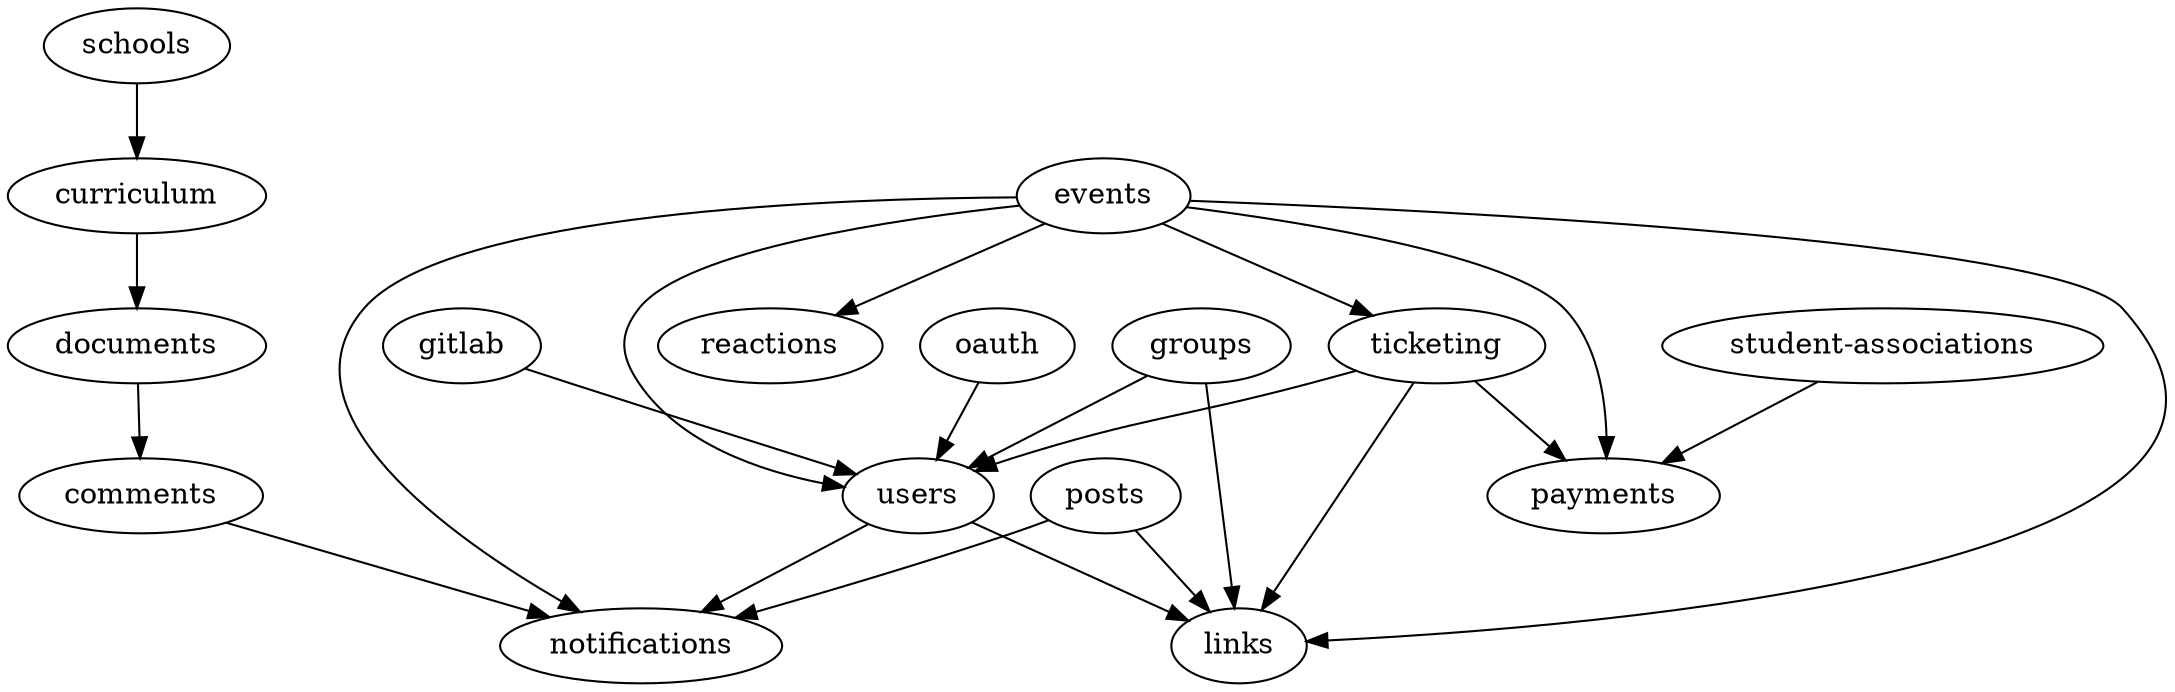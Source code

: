 strict digraph ImportGraph {
    "comments" -> "notifications";
    "curriculum" -> "documents";
    "documents" -> "comments";
    "events" -> "notifications";
    "events" -> "users";
    "events" -> "payments";
    "events" -> "reactions";
    "events" -> "ticketing";
    "events" -> "links";
    "gitlab" -> "users";
    "groups" -> "links";
    "groups" -> "users";
    "oauth" -> "users";
    "posts" -> "notifications";
    "posts" -> "links";
    "schools" -> "curriculum";
    "student-associations" -> "payments";
    "ticketing" -> "payments";
    "ticketing" -> "links";
    "ticketing" -> "users";
    "users" -> "notifications";
    "users" -> "links";
}